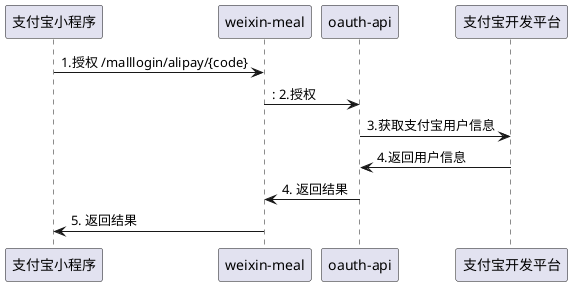 


@startuml
支付宝小程序 -> weixin as "weixin-meal": 1.授权 /malllogin/alipay/{code}

weixin -> oauth as "oauth-api": : 2.授权
oauth -> 支付宝开发平台 : 3.获取支付宝用户信息
支付宝开发平台 -> oauth : 4.返回用户信息
oauth -> weixin : 4. 返回结果
weixin -> 支付宝小程序 : 5. 返回结果
@enduml



